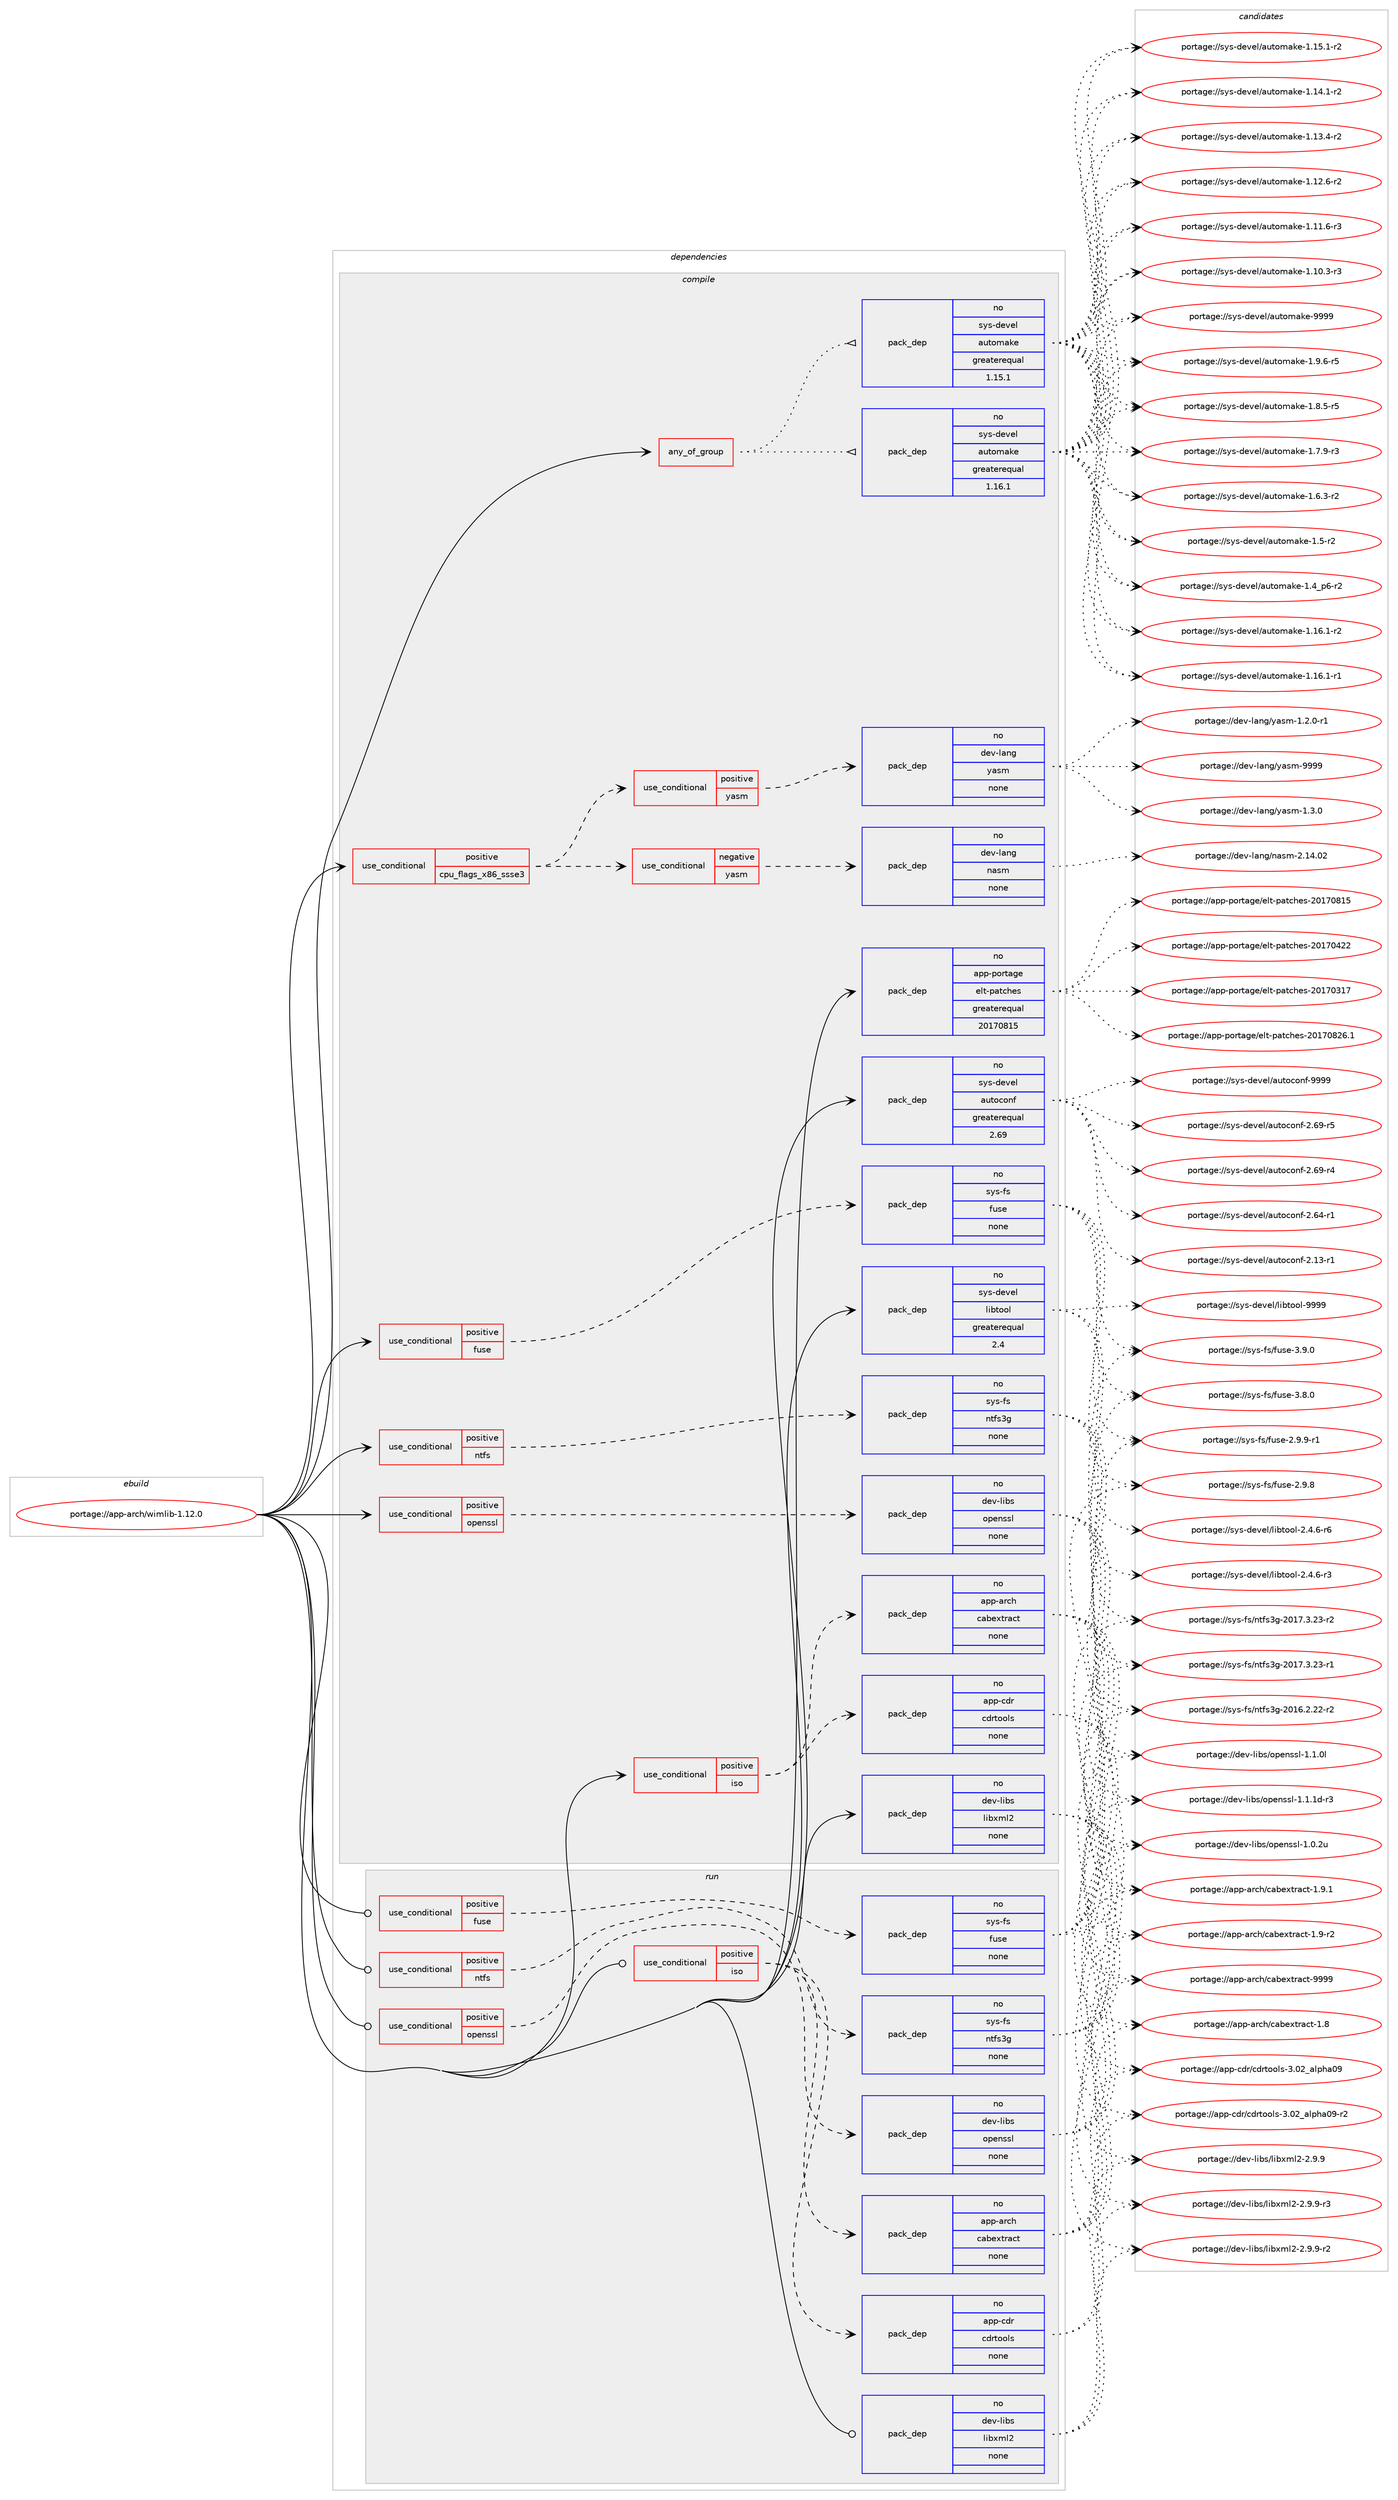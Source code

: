 digraph prolog {

# *************
# Graph options
# *************

newrank=true;
concentrate=true;
compound=true;
graph [rankdir=LR,fontname=Helvetica,fontsize=10,ranksep=1.5];#, ranksep=2.5, nodesep=0.2];
edge  [arrowhead=vee];
node  [fontname=Helvetica,fontsize=10];

# **********
# The ebuild
# **********

subgraph cluster_leftcol {
color=gray;
label=<<i>ebuild</i>>;
id [label="portage://app-arch/wimlib-1.12.0", color=red, width=4, href="../app-arch/wimlib-1.12.0.svg"];
}

# ****************
# The dependencies
# ****************

subgraph cluster_midcol {
color=gray;
label=<<i>dependencies</i>>;
subgraph cluster_compile {
fillcolor="#eeeeee";
style=filled;
label=<<i>compile</i>>;
subgraph any8339 {
dependency648521 [label=<<TABLE BORDER="0" CELLBORDER="1" CELLSPACING="0" CELLPADDING="4"><TR><TD CELLPADDING="10">any_of_group</TD></TR></TABLE>>, shape=none, color=red];subgraph pack486878 {
dependency648522 [label=<<TABLE BORDER="0" CELLBORDER="1" CELLSPACING="0" CELLPADDING="4" WIDTH="220"><TR><TD ROWSPAN="6" CELLPADDING="30">pack_dep</TD></TR><TR><TD WIDTH="110">no</TD></TR><TR><TD>sys-devel</TD></TR><TR><TD>automake</TD></TR><TR><TD>greaterequal</TD></TR><TR><TD>1.16.1</TD></TR></TABLE>>, shape=none, color=blue];
}
dependency648521:e -> dependency648522:w [weight=20,style="dotted",arrowhead="oinv"];
subgraph pack486879 {
dependency648523 [label=<<TABLE BORDER="0" CELLBORDER="1" CELLSPACING="0" CELLPADDING="4" WIDTH="220"><TR><TD ROWSPAN="6" CELLPADDING="30">pack_dep</TD></TR><TR><TD WIDTH="110">no</TD></TR><TR><TD>sys-devel</TD></TR><TR><TD>automake</TD></TR><TR><TD>greaterequal</TD></TR><TR><TD>1.15.1</TD></TR></TABLE>>, shape=none, color=blue];
}
dependency648521:e -> dependency648523:w [weight=20,style="dotted",arrowhead="oinv"];
}
id:e -> dependency648521:w [weight=20,style="solid",arrowhead="vee"];
subgraph cond153011 {
dependency648524 [label=<<TABLE BORDER="0" CELLBORDER="1" CELLSPACING="0" CELLPADDING="4"><TR><TD ROWSPAN="3" CELLPADDING="10">use_conditional</TD></TR><TR><TD>positive</TD></TR><TR><TD>cpu_flags_x86_ssse3</TD></TR></TABLE>>, shape=none, color=red];
subgraph cond153012 {
dependency648525 [label=<<TABLE BORDER="0" CELLBORDER="1" CELLSPACING="0" CELLPADDING="4"><TR><TD ROWSPAN="3" CELLPADDING="10">use_conditional</TD></TR><TR><TD>positive</TD></TR><TR><TD>yasm</TD></TR></TABLE>>, shape=none, color=red];
subgraph pack486880 {
dependency648526 [label=<<TABLE BORDER="0" CELLBORDER="1" CELLSPACING="0" CELLPADDING="4" WIDTH="220"><TR><TD ROWSPAN="6" CELLPADDING="30">pack_dep</TD></TR><TR><TD WIDTH="110">no</TD></TR><TR><TD>dev-lang</TD></TR><TR><TD>yasm</TD></TR><TR><TD>none</TD></TR><TR><TD></TD></TR></TABLE>>, shape=none, color=blue];
}
dependency648525:e -> dependency648526:w [weight=20,style="dashed",arrowhead="vee"];
}
dependency648524:e -> dependency648525:w [weight=20,style="dashed",arrowhead="vee"];
subgraph cond153013 {
dependency648527 [label=<<TABLE BORDER="0" CELLBORDER="1" CELLSPACING="0" CELLPADDING="4"><TR><TD ROWSPAN="3" CELLPADDING="10">use_conditional</TD></TR><TR><TD>negative</TD></TR><TR><TD>yasm</TD></TR></TABLE>>, shape=none, color=red];
subgraph pack486881 {
dependency648528 [label=<<TABLE BORDER="0" CELLBORDER="1" CELLSPACING="0" CELLPADDING="4" WIDTH="220"><TR><TD ROWSPAN="6" CELLPADDING="30">pack_dep</TD></TR><TR><TD WIDTH="110">no</TD></TR><TR><TD>dev-lang</TD></TR><TR><TD>nasm</TD></TR><TR><TD>none</TD></TR><TR><TD></TD></TR></TABLE>>, shape=none, color=blue];
}
dependency648527:e -> dependency648528:w [weight=20,style="dashed",arrowhead="vee"];
}
dependency648524:e -> dependency648527:w [weight=20,style="dashed",arrowhead="vee"];
}
id:e -> dependency648524:w [weight=20,style="solid",arrowhead="vee"];
subgraph cond153014 {
dependency648529 [label=<<TABLE BORDER="0" CELLBORDER="1" CELLSPACING="0" CELLPADDING="4"><TR><TD ROWSPAN="3" CELLPADDING="10">use_conditional</TD></TR><TR><TD>positive</TD></TR><TR><TD>fuse</TD></TR></TABLE>>, shape=none, color=red];
subgraph pack486882 {
dependency648530 [label=<<TABLE BORDER="0" CELLBORDER="1" CELLSPACING="0" CELLPADDING="4" WIDTH="220"><TR><TD ROWSPAN="6" CELLPADDING="30">pack_dep</TD></TR><TR><TD WIDTH="110">no</TD></TR><TR><TD>sys-fs</TD></TR><TR><TD>fuse</TD></TR><TR><TD>none</TD></TR><TR><TD></TD></TR></TABLE>>, shape=none, color=blue];
}
dependency648529:e -> dependency648530:w [weight=20,style="dashed",arrowhead="vee"];
}
id:e -> dependency648529:w [weight=20,style="solid",arrowhead="vee"];
subgraph cond153015 {
dependency648531 [label=<<TABLE BORDER="0" CELLBORDER="1" CELLSPACING="0" CELLPADDING="4"><TR><TD ROWSPAN="3" CELLPADDING="10">use_conditional</TD></TR><TR><TD>positive</TD></TR><TR><TD>iso</TD></TR></TABLE>>, shape=none, color=red];
subgraph pack486883 {
dependency648532 [label=<<TABLE BORDER="0" CELLBORDER="1" CELLSPACING="0" CELLPADDING="4" WIDTH="220"><TR><TD ROWSPAN="6" CELLPADDING="30">pack_dep</TD></TR><TR><TD WIDTH="110">no</TD></TR><TR><TD>app-arch</TD></TR><TR><TD>cabextract</TD></TR><TR><TD>none</TD></TR><TR><TD></TD></TR></TABLE>>, shape=none, color=blue];
}
dependency648531:e -> dependency648532:w [weight=20,style="dashed",arrowhead="vee"];
subgraph pack486884 {
dependency648533 [label=<<TABLE BORDER="0" CELLBORDER="1" CELLSPACING="0" CELLPADDING="4" WIDTH="220"><TR><TD ROWSPAN="6" CELLPADDING="30">pack_dep</TD></TR><TR><TD WIDTH="110">no</TD></TR><TR><TD>app-cdr</TD></TR><TR><TD>cdrtools</TD></TR><TR><TD>none</TD></TR><TR><TD></TD></TR></TABLE>>, shape=none, color=blue];
}
dependency648531:e -> dependency648533:w [weight=20,style="dashed",arrowhead="vee"];
}
id:e -> dependency648531:w [weight=20,style="solid",arrowhead="vee"];
subgraph cond153016 {
dependency648534 [label=<<TABLE BORDER="0" CELLBORDER="1" CELLSPACING="0" CELLPADDING="4"><TR><TD ROWSPAN="3" CELLPADDING="10">use_conditional</TD></TR><TR><TD>positive</TD></TR><TR><TD>ntfs</TD></TR></TABLE>>, shape=none, color=red];
subgraph pack486885 {
dependency648535 [label=<<TABLE BORDER="0" CELLBORDER="1" CELLSPACING="0" CELLPADDING="4" WIDTH="220"><TR><TD ROWSPAN="6" CELLPADDING="30">pack_dep</TD></TR><TR><TD WIDTH="110">no</TD></TR><TR><TD>sys-fs</TD></TR><TR><TD>ntfs3g</TD></TR><TR><TD>none</TD></TR><TR><TD></TD></TR></TABLE>>, shape=none, color=blue];
}
dependency648534:e -> dependency648535:w [weight=20,style="dashed",arrowhead="vee"];
}
id:e -> dependency648534:w [weight=20,style="solid",arrowhead="vee"];
subgraph cond153017 {
dependency648536 [label=<<TABLE BORDER="0" CELLBORDER="1" CELLSPACING="0" CELLPADDING="4"><TR><TD ROWSPAN="3" CELLPADDING="10">use_conditional</TD></TR><TR><TD>positive</TD></TR><TR><TD>openssl</TD></TR></TABLE>>, shape=none, color=red];
subgraph pack486886 {
dependency648537 [label=<<TABLE BORDER="0" CELLBORDER="1" CELLSPACING="0" CELLPADDING="4" WIDTH="220"><TR><TD ROWSPAN="6" CELLPADDING="30">pack_dep</TD></TR><TR><TD WIDTH="110">no</TD></TR><TR><TD>dev-libs</TD></TR><TR><TD>openssl</TD></TR><TR><TD>none</TD></TR><TR><TD></TD></TR></TABLE>>, shape=none, color=blue];
}
dependency648536:e -> dependency648537:w [weight=20,style="dashed",arrowhead="vee"];
}
id:e -> dependency648536:w [weight=20,style="solid",arrowhead="vee"];
subgraph pack486887 {
dependency648538 [label=<<TABLE BORDER="0" CELLBORDER="1" CELLSPACING="0" CELLPADDING="4" WIDTH="220"><TR><TD ROWSPAN="6" CELLPADDING="30">pack_dep</TD></TR><TR><TD WIDTH="110">no</TD></TR><TR><TD>app-portage</TD></TR><TR><TD>elt-patches</TD></TR><TR><TD>greaterequal</TD></TR><TR><TD>20170815</TD></TR></TABLE>>, shape=none, color=blue];
}
id:e -> dependency648538:w [weight=20,style="solid",arrowhead="vee"];
subgraph pack486888 {
dependency648539 [label=<<TABLE BORDER="0" CELLBORDER="1" CELLSPACING="0" CELLPADDING="4" WIDTH="220"><TR><TD ROWSPAN="6" CELLPADDING="30">pack_dep</TD></TR><TR><TD WIDTH="110">no</TD></TR><TR><TD>dev-libs</TD></TR><TR><TD>libxml2</TD></TR><TR><TD>none</TD></TR><TR><TD></TD></TR></TABLE>>, shape=none, color=blue];
}
id:e -> dependency648539:w [weight=20,style="solid",arrowhead="vee"];
subgraph pack486889 {
dependency648540 [label=<<TABLE BORDER="0" CELLBORDER="1" CELLSPACING="0" CELLPADDING="4" WIDTH="220"><TR><TD ROWSPAN="6" CELLPADDING="30">pack_dep</TD></TR><TR><TD WIDTH="110">no</TD></TR><TR><TD>sys-devel</TD></TR><TR><TD>autoconf</TD></TR><TR><TD>greaterequal</TD></TR><TR><TD>2.69</TD></TR></TABLE>>, shape=none, color=blue];
}
id:e -> dependency648540:w [weight=20,style="solid",arrowhead="vee"];
subgraph pack486890 {
dependency648541 [label=<<TABLE BORDER="0" CELLBORDER="1" CELLSPACING="0" CELLPADDING="4" WIDTH="220"><TR><TD ROWSPAN="6" CELLPADDING="30">pack_dep</TD></TR><TR><TD WIDTH="110">no</TD></TR><TR><TD>sys-devel</TD></TR><TR><TD>libtool</TD></TR><TR><TD>greaterequal</TD></TR><TR><TD>2.4</TD></TR></TABLE>>, shape=none, color=blue];
}
id:e -> dependency648541:w [weight=20,style="solid",arrowhead="vee"];
}
subgraph cluster_compileandrun {
fillcolor="#eeeeee";
style=filled;
label=<<i>compile and run</i>>;
}
subgraph cluster_run {
fillcolor="#eeeeee";
style=filled;
label=<<i>run</i>>;
subgraph cond153018 {
dependency648542 [label=<<TABLE BORDER="0" CELLBORDER="1" CELLSPACING="0" CELLPADDING="4"><TR><TD ROWSPAN="3" CELLPADDING="10">use_conditional</TD></TR><TR><TD>positive</TD></TR><TR><TD>fuse</TD></TR></TABLE>>, shape=none, color=red];
subgraph pack486891 {
dependency648543 [label=<<TABLE BORDER="0" CELLBORDER="1" CELLSPACING="0" CELLPADDING="4" WIDTH="220"><TR><TD ROWSPAN="6" CELLPADDING="30">pack_dep</TD></TR><TR><TD WIDTH="110">no</TD></TR><TR><TD>sys-fs</TD></TR><TR><TD>fuse</TD></TR><TR><TD>none</TD></TR><TR><TD></TD></TR></TABLE>>, shape=none, color=blue];
}
dependency648542:e -> dependency648543:w [weight=20,style="dashed",arrowhead="vee"];
}
id:e -> dependency648542:w [weight=20,style="solid",arrowhead="odot"];
subgraph cond153019 {
dependency648544 [label=<<TABLE BORDER="0" CELLBORDER="1" CELLSPACING="0" CELLPADDING="4"><TR><TD ROWSPAN="3" CELLPADDING="10">use_conditional</TD></TR><TR><TD>positive</TD></TR><TR><TD>iso</TD></TR></TABLE>>, shape=none, color=red];
subgraph pack486892 {
dependency648545 [label=<<TABLE BORDER="0" CELLBORDER="1" CELLSPACING="0" CELLPADDING="4" WIDTH="220"><TR><TD ROWSPAN="6" CELLPADDING="30">pack_dep</TD></TR><TR><TD WIDTH="110">no</TD></TR><TR><TD>app-arch</TD></TR><TR><TD>cabextract</TD></TR><TR><TD>none</TD></TR><TR><TD></TD></TR></TABLE>>, shape=none, color=blue];
}
dependency648544:e -> dependency648545:w [weight=20,style="dashed",arrowhead="vee"];
subgraph pack486893 {
dependency648546 [label=<<TABLE BORDER="0" CELLBORDER="1" CELLSPACING="0" CELLPADDING="4" WIDTH="220"><TR><TD ROWSPAN="6" CELLPADDING="30">pack_dep</TD></TR><TR><TD WIDTH="110">no</TD></TR><TR><TD>app-cdr</TD></TR><TR><TD>cdrtools</TD></TR><TR><TD>none</TD></TR><TR><TD></TD></TR></TABLE>>, shape=none, color=blue];
}
dependency648544:e -> dependency648546:w [weight=20,style="dashed",arrowhead="vee"];
}
id:e -> dependency648544:w [weight=20,style="solid",arrowhead="odot"];
subgraph cond153020 {
dependency648547 [label=<<TABLE BORDER="0" CELLBORDER="1" CELLSPACING="0" CELLPADDING="4"><TR><TD ROWSPAN="3" CELLPADDING="10">use_conditional</TD></TR><TR><TD>positive</TD></TR><TR><TD>ntfs</TD></TR></TABLE>>, shape=none, color=red];
subgraph pack486894 {
dependency648548 [label=<<TABLE BORDER="0" CELLBORDER="1" CELLSPACING="0" CELLPADDING="4" WIDTH="220"><TR><TD ROWSPAN="6" CELLPADDING="30">pack_dep</TD></TR><TR><TD WIDTH="110">no</TD></TR><TR><TD>sys-fs</TD></TR><TR><TD>ntfs3g</TD></TR><TR><TD>none</TD></TR><TR><TD></TD></TR></TABLE>>, shape=none, color=blue];
}
dependency648547:e -> dependency648548:w [weight=20,style="dashed",arrowhead="vee"];
}
id:e -> dependency648547:w [weight=20,style="solid",arrowhead="odot"];
subgraph cond153021 {
dependency648549 [label=<<TABLE BORDER="0" CELLBORDER="1" CELLSPACING="0" CELLPADDING="4"><TR><TD ROWSPAN="3" CELLPADDING="10">use_conditional</TD></TR><TR><TD>positive</TD></TR><TR><TD>openssl</TD></TR></TABLE>>, shape=none, color=red];
subgraph pack486895 {
dependency648550 [label=<<TABLE BORDER="0" CELLBORDER="1" CELLSPACING="0" CELLPADDING="4" WIDTH="220"><TR><TD ROWSPAN="6" CELLPADDING="30">pack_dep</TD></TR><TR><TD WIDTH="110">no</TD></TR><TR><TD>dev-libs</TD></TR><TR><TD>openssl</TD></TR><TR><TD>none</TD></TR><TR><TD></TD></TR></TABLE>>, shape=none, color=blue];
}
dependency648549:e -> dependency648550:w [weight=20,style="dashed",arrowhead="vee"];
}
id:e -> dependency648549:w [weight=20,style="solid",arrowhead="odot"];
subgraph pack486896 {
dependency648551 [label=<<TABLE BORDER="0" CELLBORDER="1" CELLSPACING="0" CELLPADDING="4" WIDTH="220"><TR><TD ROWSPAN="6" CELLPADDING="30">pack_dep</TD></TR><TR><TD WIDTH="110">no</TD></TR><TR><TD>dev-libs</TD></TR><TR><TD>libxml2</TD></TR><TR><TD>none</TD></TR><TR><TD></TD></TR></TABLE>>, shape=none, color=blue];
}
id:e -> dependency648551:w [weight=20,style="solid",arrowhead="odot"];
}
}

# **************
# The candidates
# **************

subgraph cluster_choices {
rank=same;
color=gray;
label=<<i>candidates</i>>;

subgraph choice486878 {
color=black;
nodesep=1;
choice115121115451001011181011084797117116111109971071014557575757 [label="portage://sys-devel/automake-9999", color=red, width=4,href="../sys-devel/automake-9999.svg"];
choice115121115451001011181011084797117116111109971071014549465746544511453 [label="portage://sys-devel/automake-1.9.6-r5", color=red, width=4,href="../sys-devel/automake-1.9.6-r5.svg"];
choice115121115451001011181011084797117116111109971071014549465646534511453 [label="portage://sys-devel/automake-1.8.5-r5", color=red, width=4,href="../sys-devel/automake-1.8.5-r5.svg"];
choice115121115451001011181011084797117116111109971071014549465546574511451 [label="portage://sys-devel/automake-1.7.9-r3", color=red, width=4,href="../sys-devel/automake-1.7.9-r3.svg"];
choice115121115451001011181011084797117116111109971071014549465446514511450 [label="portage://sys-devel/automake-1.6.3-r2", color=red, width=4,href="../sys-devel/automake-1.6.3-r2.svg"];
choice11512111545100101118101108479711711611110997107101454946534511450 [label="portage://sys-devel/automake-1.5-r2", color=red, width=4,href="../sys-devel/automake-1.5-r2.svg"];
choice115121115451001011181011084797117116111109971071014549465295112544511450 [label="portage://sys-devel/automake-1.4_p6-r2", color=red, width=4,href="../sys-devel/automake-1.4_p6-r2.svg"];
choice11512111545100101118101108479711711611110997107101454946495446494511450 [label="portage://sys-devel/automake-1.16.1-r2", color=red, width=4,href="../sys-devel/automake-1.16.1-r2.svg"];
choice11512111545100101118101108479711711611110997107101454946495446494511449 [label="portage://sys-devel/automake-1.16.1-r1", color=red, width=4,href="../sys-devel/automake-1.16.1-r1.svg"];
choice11512111545100101118101108479711711611110997107101454946495346494511450 [label="portage://sys-devel/automake-1.15.1-r2", color=red, width=4,href="../sys-devel/automake-1.15.1-r2.svg"];
choice11512111545100101118101108479711711611110997107101454946495246494511450 [label="portage://sys-devel/automake-1.14.1-r2", color=red, width=4,href="../sys-devel/automake-1.14.1-r2.svg"];
choice11512111545100101118101108479711711611110997107101454946495146524511450 [label="portage://sys-devel/automake-1.13.4-r2", color=red, width=4,href="../sys-devel/automake-1.13.4-r2.svg"];
choice11512111545100101118101108479711711611110997107101454946495046544511450 [label="portage://sys-devel/automake-1.12.6-r2", color=red, width=4,href="../sys-devel/automake-1.12.6-r2.svg"];
choice11512111545100101118101108479711711611110997107101454946494946544511451 [label="portage://sys-devel/automake-1.11.6-r3", color=red, width=4,href="../sys-devel/automake-1.11.6-r3.svg"];
choice11512111545100101118101108479711711611110997107101454946494846514511451 [label="portage://sys-devel/automake-1.10.3-r3", color=red, width=4,href="../sys-devel/automake-1.10.3-r3.svg"];
dependency648522:e -> choice115121115451001011181011084797117116111109971071014557575757:w [style=dotted,weight="100"];
dependency648522:e -> choice115121115451001011181011084797117116111109971071014549465746544511453:w [style=dotted,weight="100"];
dependency648522:e -> choice115121115451001011181011084797117116111109971071014549465646534511453:w [style=dotted,weight="100"];
dependency648522:e -> choice115121115451001011181011084797117116111109971071014549465546574511451:w [style=dotted,weight="100"];
dependency648522:e -> choice115121115451001011181011084797117116111109971071014549465446514511450:w [style=dotted,weight="100"];
dependency648522:e -> choice11512111545100101118101108479711711611110997107101454946534511450:w [style=dotted,weight="100"];
dependency648522:e -> choice115121115451001011181011084797117116111109971071014549465295112544511450:w [style=dotted,weight="100"];
dependency648522:e -> choice11512111545100101118101108479711711611110997107101454946495446494511450:w [style=dotted,weight="100"];
dependency648522:e -> choice11512111545100101118101108479711711611110997107101454946495446494511449:w [style=dotted,weight="100"];
dependency648522:e -> choice11512111545100101118101108479711711611110997107101454946495346494511450:w [style=dotted,weight="100"];
dependency648522:e -> choice11512111545100101118101108479711711611110997107101454946495246494511450:w [style=dotted,weight="100"];
dependency648522:e -> choice11512111545100101118101108479711711611110997107101454946495146524511450:w [style=dotted,weight="100"];
dependency648522:e -> choice11512111545100101118101108479711711611110997107101454946495046544511450:w [style=dotted,weight="100"];
dependency648522:e -> choice11512111545100101118101108479711711611110997107101454946494946544511451:w [style=dotted,weight="100"];
dependency648522:e -> choice11512111545100101118101108479711711611110997107101454946494846514511451:w [style=dotted,weight="100"];
}
subgraph choice486879 {
color=black;
nodesep=1;
choice115121115451001011181011084797117116111109971071014557575757 [label="portage://sys-devel/automake-9999", color=red, width=4,href="../sys-devel/automake-9999.svg"];
choice115121115451001011181011084797117116111109971071014549465746544511453 [label="portage://sys-devel/automake-1.9.6-r5", color=red, width=4,href="../sys-devel/automake-1.9.6-r5.svg"];
choice115121115451001011181011084797117116111109971071014549465646534511453 [label="portage://sys-devel/automake-1.8.5-r5", color=red, width=4,href="../sys-devel/automake-1.8.5-r5.svg"];
choice115121115451001011181011084797117116111109971071014549465546574511451 [label="portage://sys-devel/automake-1.7.9-r3", color=red, width=4,href="../sys-devel/automake-1.7.9-r3.svg"];
choice115121115451001011181011084797117116111109971071014549465446514511450 [label="portage://sys-devel/automake-1.6.3-r2", color=red, width=4,href="../sys-devel/automake-1.6.3-r2.svg"];
choice11512111545100101118101108479711711611110997107101454946534511450 [label="portage://sys-devel/automake-1.5-r2", color=red, width=4,href="../sys-devel/automake-1.5-r2.svg"];
choice115121115451001011181011084797117116111109971071014549465295112544511450 [label="portage://sys-devel/automake-1.4_p6-r2", color=red, width=4,href="../sys-devel/automake-1.4_p6-r2.svg"];
choice11512111545100101118101108479711711611110997107101454946495446494511450 [label="portage://sys-devel/automake-1.16.1-r2", color=red, width=4,href="../sys-devel/automake-1.16.1-r2.svg"];
choice11512111545100101118101108479711711611110997107101454946495446494511449 [label="portage://sys-devel/automake-1.16.1-r1", color=red, width=4,href="../sys-devel/automake-1.16.1-r1.svg"];
choice11512111545100101118101108479711711611110997107101454946495346494511450 [label="portage://sys-devel/automake-1.15.1-r2", color=red, width=4,href="../sys-devel/automake-1.15.1-r2.svg"];
choice11512111545100101118101108479711711611110997107101454946495246494511450 [label="portage://sys-devel/automake-1.14.1-r2", color=red, width=4,href="../sys-devel/automake-1.14.1-r2.svg"];
choice11512111545100101118101108479711711611110997107101454946495146524511450 [label="portage://sys-devel/automake-1.13.4-r2", color=red, width=4,href="../sys-devel/automake-1.13.4-r2.svg"];
choice11512111545100101118101108479711711611110997107101454946495046544511450 [label="portage://sys-devel/automake-1.12.6-r2", color=red, width=4,href="../sys-devel/automake-1.12.6-r2.svg"];
choice11512111545100101118101108479711711611110997107101454946494946544511451 [label="portage://sys-devel/automake-1.11.6-r3", color=red, width=4,href="../sys-devel/automake-1.11.6-r3.svg"];
choice11512111545100101118101108479711711611110997107101454946494846514511451 [label="portage://sys-devel/automake-1.10.3-r3", color=red, width=4,href="../sys-devel/automake-1.10.3-r3.svg"];
dependency648523:e -> choice115121115451001011181011084797117116111109971071014557575757:w [style=dotted,weight="100"];
dependency648523:e -> choice115121115451001011181011084797117116111109971071014549465746544511453:w [style=dotted,weight="100"];
dependency648523:e -> choice115121115451001011181011084797117116111109971071014549465646534511453:w [style=dotted,weight="100"];
dependency648523:e -> choice115121115451001011181011084797117116111109971071014549465546574511451:w [style=dotted,weight="100"];
dependency648523:e -> choice115121115451001011181011084797117116111109971071014549465446514511450:w [style=dotted,weight="100"];
dependency648523:e -> choice11512111545100101118101108479711711611110997107101454946534511450:w [style=dotted,weight="100"];
dependency648523:e -> choice115121115451001011181011084797117116111109971071014549465295112544511450:w [style=dotted,weight="100"];
dependency648523:e -> choice11512111545100101118101108479711711611110997107101454946495446494511450:w [style=dotted,weight="100"];
dependency648523:e -> choice11512111545100101118101108479711711611110997107101454946495446494511449:w [style=dotted,weight="100"];
dependency648523:e -> choice11512111545100101118101108479711711611110997107101454946495346494511450:w [style=dotted,weight="100"];
dependency648523:e -> choice11512111545100101118101108479711711611110997107101454946495246494511450:w [style=dotted,weight="100"];
dependency648523:e -> choice11512111545100101118101108479711711611110997107101454946495146524511450:w [style=dotted,weight="100"];
dependency648523:e -> choice11512111545100101118101108479711711611110997107101454946495046544511450:w [style=dotted,weight="100"];
dependency648523:e -> choice11512111545100101118101108479711711611110997107101454946494946544511451:w [style=dotted,weight="100"];
dependency648523:e -> choice11512111545100101118101108479711711611110997107101454946494846514511451:w [style=dotted,weight="100"];
}
subgraph choice486880 {
color=black;
nodesep=1;
choice100101118451089711010347121971151094557575757 [label="portage://dev-lang/yasm-9999", color=red, width=4,href="../dev-lang/yasm-9999.svg"];
choice10010111845108971101034712197115109454946514648 [label="portage://dev-lang/yasm-1.3.0", color=red, width=4,href="../dev-lang/yasm-1.3.0.svg"];
choice100101118451089711010347121971151094549465046484511449 [label="portage://dev-lang/yasm-1.2.0-r1", color=red, width=4,href="../dev-lang/yasm-1.2.0-r1.svg"];
dependency648526:e -> choice100101118451089711010347121971151094557575757:w [style=dotted,weight="100"];
dependency648526:e -> choice10010111845108971101034712197115109454946514648:w [style=dotted,weight="100"];
dependency648526:e -> choice100101118451089711010347121971151094549465046484511449:w [style=dotted,weight="100"];
}
subgraph choice486881 {
color=black;
nodesep=1;
choice100101118451089711010347110971151094550464952464850 [label="portage://dev-lang/nasm-2.14.02", color=red, width=4,href="../dev-lang/nasm-2.14.02.svg"];
dependency648528:e -> choice100101118451089711010347110971151094550464952464850:w [style=dotted,weight="100"];
}
subgraph choice486882 {
color=black;
nodesep=1;
choice1151211154510211547102117115101455146574648 [label="portage://sys-fs/fuse-3.9.0", color=red, width=4,href="../sys-fs/fuse-3.9.0.svg"];
choice1151211154510211547102117115101455146564648 [label="portage://sys-fs/fuse-3.8.0", color=red, width=4,href="../sys-fs/fuse-3.8.0.svg"];
choice11512111545102115471021171151014550465746574511449 [label="portage://sys-fs/fuse-2.9.9-r1", color=red, width=4,href="../sys-fs/fuse-2.9.9-r1.svg"];
choice1151211154510211547102117115101455046574656 [label="portage://sys-fs/fuse-2.9.8", color=red, width=4,href="../sys-fs/fuse-2.9.8.svg"];
dependency648530:e -> choice1151211154510211547102117115101455146574648:w [style=dotted,weight="100"];
dependency648530:e -> choice1151211154510211547102117115101455146564648:w [style=dotted,weight="100"];
dependency648530:e -> choice11512111545102115471021171151014550465746574511449:w [style=dotted,weight="100"];
dependency648530:e -> choice1151211154510211547102117115101455046574656:w [style=dotted,weight="100"];
}
subgraph choice486883 {
color=black;
nodesep=1;
choice971121124597114991044799979810112011611497991164557575757 [label="portage://app-arch/cabextract-9999", color=red, width=4,href="../app-arch/cabextract-9999.svg"];
choice97112112459711499104479997981011201161149799116454946574649 [label="portage://app-arch/cabextract-1.9.1", color=red, width=4,href="../app-arch/cabextract-1.9.1.svg"];
choice97112112459711499104479997981011201161149799116454946574511450 [label="portage://app-arch/cabextract-1.9-r2", color=red, width=4,href="../app-arch/cabextract-1.9-r2.svg"];
choice9711211245971149910447999798101120116114979911645494656 [label="portage://app-arch/cabextract-1.8", color=red, width=4,href="../app-arch/cabextract-1.8.svg"];
dependency648532:e -> choice971121124597114991044799979810112011611497991164557575757:w [style=dotted,weight="100"];
dependency648532:e -> choice97112112459711499104479997981011201161149799116454946574649:w [style=dotted,weight="100"];
dependency648532:e -> choice97112112459711499104479997981011201161149799116454946574511450:w [style=dotted,weight="100"];
dependency648532:e -> choice9711211245971149910447999798101120116114979911645494656:w [style=dotted,weight="100"];
}
subgraph choice486884 {
color=black;
nodesep=1;
choice9711211245991001144799100114116111111108115455146485095971081121049748574511450 [label="portage://app-cdr/cdrtools-3.02_alpha09-r2", color=red, width=4,href="../app-cdr/cdrtools-3.02_alpha09-r2.svg"];
choice971121124599100114479910011411611111110811545514648509597108112104974857 [label="portage://app-cdr/cdrtools-3.02_alpha09", color=red, width=4,href="../app-cdr/cdrtools-3.02_alpha09.svg"];
dependency648533:e -> choice9711211245991001144799100114116111111108115455146485095971081121049748574511450:w [style=dotted,weight="100"];
dependency648533:e -> choice971121124599100114479910011411611111110811545514648509597108112104974857:w [style=dotted,weight="100"];
}
subgraph choice486885 {
color=black;
nodesep=1;
choice115121115451021154711011610211551103455048495546514650514511450 [label="portage://sys-fs/ntfs3g-2017.3.23-r2", color=red, width=4,href="../sys-fs/ntfs3g-2017.3.23-r2.svg"];
choice115121115451021154711011610211551103455048495546514650514511449 [label="portage://sys-fs/ntfs3g-2017.3.23-r1", color=red, width=4,href="../sys-fs/ntfs3g-2017.3.23-r1.svg"];
choice115121115451021154711011610211551103455048495446504650504511450 [label="portage://sys-fs/ntfs3g-2016.2.22-r2", color=red, width=4,href="../sys-fs/ntfs3g-2016.2.22-r2.svg"];
dependency648535:e -> choice115121115451021154711011610211551103455048495546514650514511450:w [style=dotted,weight="100"];
dependency648535:e -> choice115121115451021154711011610211551103455048495546514650514511449:w [style=dotted,weight="100"];
dependency648535:e -> choice115121115451021154711011610211551103455048495446504650504511450:w [style=dotted,weight="100"];
}
subgraph choice486886 {
color=black;
nodesep=1;
choice1001011184510810598115471111121011101151151084549464946491004511451 [label="portage://dev-libs/openssl-1.1.1d-r3", color=red, width=4,href="../dev-libs/openssl-1.1.1d-r3.svg"];
choice100101118451081059811547111112101110115115108454946494648108 [label="portage://dev-libs/openssl-1.1.0l", color=red, width=4,href="../dev-libs/openssl-1.1.0l.svg"];
choice100101118451081059811547111112101110115115108454946484650117 [label="portage://dev-libs/openssl-1.0.2u", color=red, width=4,href="../dev-libs/openssl-1.0.2u.svg"];
dependency648537:e -> choice1001011184510810598115471111121011101151151084549464946491004511451:w [style=dotted,weight="100"];
dependency648537:e -> choice100101118451081059811547111112101110115115108454946494648108:w [style=dotted,weight="100"];
dependency648537:e -> choice100101118451081059811547111112101110115115108454946484650117:w [style=dotted,weight="100"];
}
subgraph choice486887 {
color=black;
nodesep=1;
choice971121124511211111411697103101471011081164511297116991041011154550484955485650544649 [label="portage://app-portage/elt-patches-20170826.1", color=red, width=4,href="../app-portage/elt-patches-20170826.1.svg"];
choice97112112451121111141169710310147101108116451129711699104101115455048495548564953 [label="portage://app-portage/elt-patches-20170815", color=red, width=4,href="../app-portage/elt-patches-20170815.svg"];
choice97112112451121111141169710310147101108116451129711699104101115455048495548525050 [label="portage://app-portage/elt-patches-20170422", color=red, width=4,href="../app-portage/elt-patches-20170422.svg"];
choice97112112451121111141169710310147101108116451129711699104101115455048495548514955 [label="portage://app-portage/elt-patches-20170317", color=red, width=4,href="../app-portage/elt-patches-20170317.svg"];
dependency648538:e -> choice971121124511211111411697103101471011081164511297116991041011154550484955485650544649:w [style=dotted,weight="100"];
dependency648538:e -> choice97112112451121111141169710310147101108116451129711699104101115455048495548564953:w [style=dotted,weight="100"];
dependency648538:e -> choice97112112451121111141169710310147101108116451129711699104101115455048495548525050:w [style=dotted,weight="100"];
dependency648538:e -> choice97112112451121111141169710310147101108116451129711699104101115455048495548514955:w [style=dotted,weight="100"];
}
subgraph choice486888 {
color=black;
nodesep=1;
choice10010111845108105981154710810598120109108504550465746574511451 [label="portage://dev-libs/libxml2-2.9.9-r3", color=red, width=4,href="../dev-libs/libxml2-2.9.9-r3.svg"];
choice10010111845108105981154710810598120109108504550465746574511450 [label="portage://dev-libs/libxml2-2.9.9-r2", color=red, width=4,href="../dev-libs/libxml2-2.9.9-r2.svg"];
choice1001011184510810598115471081059812010910850455046574657 [label="portage://dev-libs/libxml2-2.9.9", color=red, width=4,href="../dev-libs/libxml2-2.9.9.svg"];
dependency648539:e -> choice10010111845108105981154710810598120109108504550465746574511451:w [style=dotted,weight="100"];
dependency648539:e -> choice10010111845108105981154710810598120109108504550465746574511450:w [style=dotted,weight="100"];
dependency648539:e -> choice1001011184510810598115471081059812010910850455046574657:w [style=dotted,weight="100"];
}
subgraph choice486889 {
color=black;
nodesep=1;
choice115121115451001011181011084797117116111991111101024557575757 [label="portage://sys-devel/autoconf-9999", color=red, width=4,href="../sys-devel/autoconf-9999.svg"];
choice1151211154510010111810110847971171161119911111010245504654574511453 [label="portage://sys-devel/autoconf-2.69-r5", color=red, width=4,href="../sys-devel/autoconf-2.69-r5.svg"];
choice1151211154510010111810110847971171161119911111010245504654574511452 [label="portage://sys-devel/autoconf-2.69-r4", color=red, width=4,href="../sys-devel/autoconf-2.69-r4.svg"];
choice1151211154510010111810110847971171161119911111010245504654524511449 [label="portage://sys-devel/autoconf-2.64-r1", color=red, width=4,href="../sys-devel/autoconf-2.64-r1.svg"];
choice1151211154510010111810110847971171161119911111010245504649514511449 [label="portage://sys-devel/autoconf-2.13-r1", color=red, width=4,href="../sys-devel/autoconf-2.13-r1.svg"];
dependency648540:e -> choice115121115451001011181011084797117116111991111101024557575757:w [style=dotted,weight="100"];
dependency648540:e -> choice1151211154510010111810110847971171161119911111010245504654574511453:w [style=dotted,weight="100"];
dependency648540:e -> choice1151211154510010111810110847971171161119911111010245504654574511452:w [style=dotted,weight="100"];
dependency648540:e -> choice1151211154510010111810110847971171161119911111010245504654524511449:w [style=dotted,weight="100"];
dependency648540:e -> choice1151211154510010111810110847971171161119911111010245504649514511449:w [style=dotted,weight="100"];
}
subgraph choice486890 {
color=black;
nodesep=1;
choice1151211154510010111810110847108105981161111111084557575757 [label="portage://sys-devel/libtool-9999", color=red, width=4,href="../sys-devel/libtool-9999.svg"];
choice1151211154510010111810110847108105981161111111084550465246544511454 [label="portage://sys-devel/libtool-2.4.6-r6", color=red, width=4,href="../sys-devel/libtool-2.4.6-r6.svg"];
choice1151211154510010111810110847108105981161111111084550465246544511451 [label="portage://sys-devel/libtool-2.4.6-r3", color=red, width=4,href="../sys-devel/libtool-2.4.6-r3.svg"];
dependency648541:e -> choice1151211154510010111810110847108105981161111111084557575757:w [style=dotted,weight="100"];
dependency648541:e -> choice1151211154510010111810110847108105981161111111084550465246544511454:w [style=dotted,weight="100"];
dependency648541:e -> choice1151211154510010111810110847108105981161111111084550465246544511451:w [style=dotted,weight="100"];
}
subgraph choice486891 {
color=black;
nodesep=1;
choice1151211154510211547102117115101455146574648 [label="portage://sys-fs/fuse-3.9.0", color=red, width=4,href="../sys-fs/fuse-3.9.0.svg"];
choice1151211154510211547102117115101455146564648 [label="portage://sys-fs/fuse-3.8.0", color=red, width=4,href="../sys-fs/fuse-3.8.0.svg"];
choice11512111545102115471021171151014550465746574511449 [label="portage://sys-fs/fuse-2.9.9-r1", color=red, width=4,href="../sys-fs/fuse-2.9.9-r1.svg"];
choice1151211154510211547102117115101455046574656 [label="portage://sys-fs/fuse-2.9.8", color=red, width=4,href="../sys-fs/fuse-2.9.8.svg"];
dependency648543:e -> choice1151211154510211547102117115101455146574648:w [style=dotted,weight="100"];
dependency648543:e -> choice1151211154510211547102117115101455146564648:w [style=dotted,weight="100"];
dependency648543:e -> choice11512111545102115471021171151014550465746574511449:w [style=dotted,weight="100"];
dependency648543:e -> choice1151211154510211547102117115101455046574656:w [style=dotted,weight="100"];
}
subgraph choice486892 {
color=black;
nodesep=1;
choice971121124597114991044799979810112011611497991164557575757 [label="portage://app-arch/cabextract-9999", color=red, width=4,href="../app-arch/cabextract-9999.svg"];
choice97112112459711499104479997981011201161149799116454946574649 [label="portage://app-arch/cabextract-1.9.1", color=red, width=4,href="../app-arch/cabextract-1.9.1.svg"];
choice97112112459711499104479997981011201161149799116454946574511450 [label="portage://app-arch/cabextract-1.9-r2", color=red, width=4,href="../app-arch/cabextract-1.9-r2.svg"];
choice9711211245971149910447999798101120116114979911645494656 [label="portage://app-arch/cabextract-1.8", color=red, width=4,href="../app-arch/cabextract-1.8.svg"];
dependency648545:e -> choice971121124597114991044799979810112011611497991164557575757:w [style=dotted,weight="100"];
dependency648545:e -> choice97112112459711499104479997981011201161149799116454946574649:w [style=dotted,weight="100"];
dependency648545:e -> choice97112112459711499104479997981011201161149799116454946574511450:w [style=dotted,weight="100"];
dependency648545:e -> choice9711211245971149910447999798101120116114979911645494656:w [style=dotted,weight="100"];
}
subgraph choice486893 {
color=black;
nodesep=1;
choice9711211245991001144799100114116111111108115455146485095971081121049748574511450 [label="portage://app-cdr/cdrtools-3.02_alpha09-r2", color=red, width=4,href="../app-cdr/cdrtools-3.02_alpha09-r2.svg"];
choice971121124599100114479910011411611111110811545514648509597108112104974857 [label="portage://app-cdr/cdrtools-3.02_alpha09", color=red, width=4,href="../app-cdr/cdrtools-3.02_alpha09.svg"];
dependency648546:e -> choice9711211245991001144799100114116111111108115455146485095971081121049748574511450:w [style=dotted,weight="100"];
dependency648546:e -> choice971121124599100114479910011411611111110811545514648509597108112104974857:w [style=dotted,weight="100"];
}
subgraph choice486894 {
color=black;
nodesep=1;
choice115121115451021154711011610211551103455048495546514650514511450 [label="portage://sys-fs/ntfs3g-2017.3.23-r2", color=red, width=4,href="../sys-fs/ntfs3g-2017.3.23-r2.svg"];
choice115121115451021154711011610211551103455048495546514650514511449 [label="portage://sys-fs/ntfs3g-2017.3.23-r1", color=red, width=4,href="../sys-fs/ntfs3g-2017.3.23-r1.svg"];
choice115121115451021154711011610211551103455048495446504650504511450 [label="portage://sys-fs/ntfs3g-2016.2.22-r2", color=red, width=4,href="../sys-fs/ntfs3g-2016.2.22-r2.svg"];
dependency648548:e -> choice115121115451021154711011610211551103455048495546514650514511450:w [style=dotted,weight="100"];
dependency648548:e -> choice115121115451021154711011610211551103455048495546514650514511449:w [style=dotted,weight="100"];
dependency648548:e -> choice115121115451021154711011610211551103455048495446504650504511450:w [style=dotted,weight="100"];
}
subgraph choice486895 {
color=black;
nodesep=1;
choice1001011184510810598115471111121011101151151084549464946491004511451 [label="portage://dev-libs/openssl-1.1.1d-r3", color=red, width=4,href="../dev-libs/openssl-1.1.1d-r3.svg"];
choice100101118451081059811547111112101110115115108454946494648108 [label="portage://dev-libs/openssl-1.1.0l", color=red, width=4,href="../dev-libs/openssl-1.1.0l.svg"];
choice100101118451081059811547111112101110115115108454946484650117 [label="portage://dev-libs/openssl-1.0.2u", color=red, width=4,href="../dev-libs/openssl-1.0.2u.svg"];
dependency648550:e -> choice1001011184510810598115471111121011101151151084549464946491004511451:w [style=dotted,weight="100"];
dependency648550:e -> choice100101118451081059811547111112101110115115108454946494648108:w [style=dotted,weight="100"];
dependency648550:e -> choice100101118451081059811547111112101110115115108454946484650117:w [style=dotted,weight="100"];
}
subgraph choice486896 {
color=black;
nodesep=1;
choice10010111845108105981154710810598120109108504550465746574511451 [label="portage://dev-libs/libxml2-2.9.9-r3", color=red, width=4,href="../dev-libs/libxml2-2.9.9-r3.svg"];
choice10010111845108105981154710810598120109108504550465746574511450 [label="portage://dev-libs/libxml2-2.9.9-r2", color=red, width=4,href="../dev-libs/libxml2-2.9.9-r2.svg"];
choice1001011184510810598115471081059812010910850455046574657 [label="portage://dev-libs/libxml2-2.9.9", color=red, width=4,href="../dev-libs/libxml2-2.9.9.svg"];
dependency648551:e -> choice10010111845108105981154710810598120109108504550465746574511451:w [style=dotted,weight="100"];
dependency648551:e -> choice10010111845108105981154710810598120109108504550465746574511450:w [style=dotted,weight="100"];
dependency648551:e -> choice1001011184510810598115471081059812010910850455046574657:w [style=dotted,weight="100"];
}
}

}
